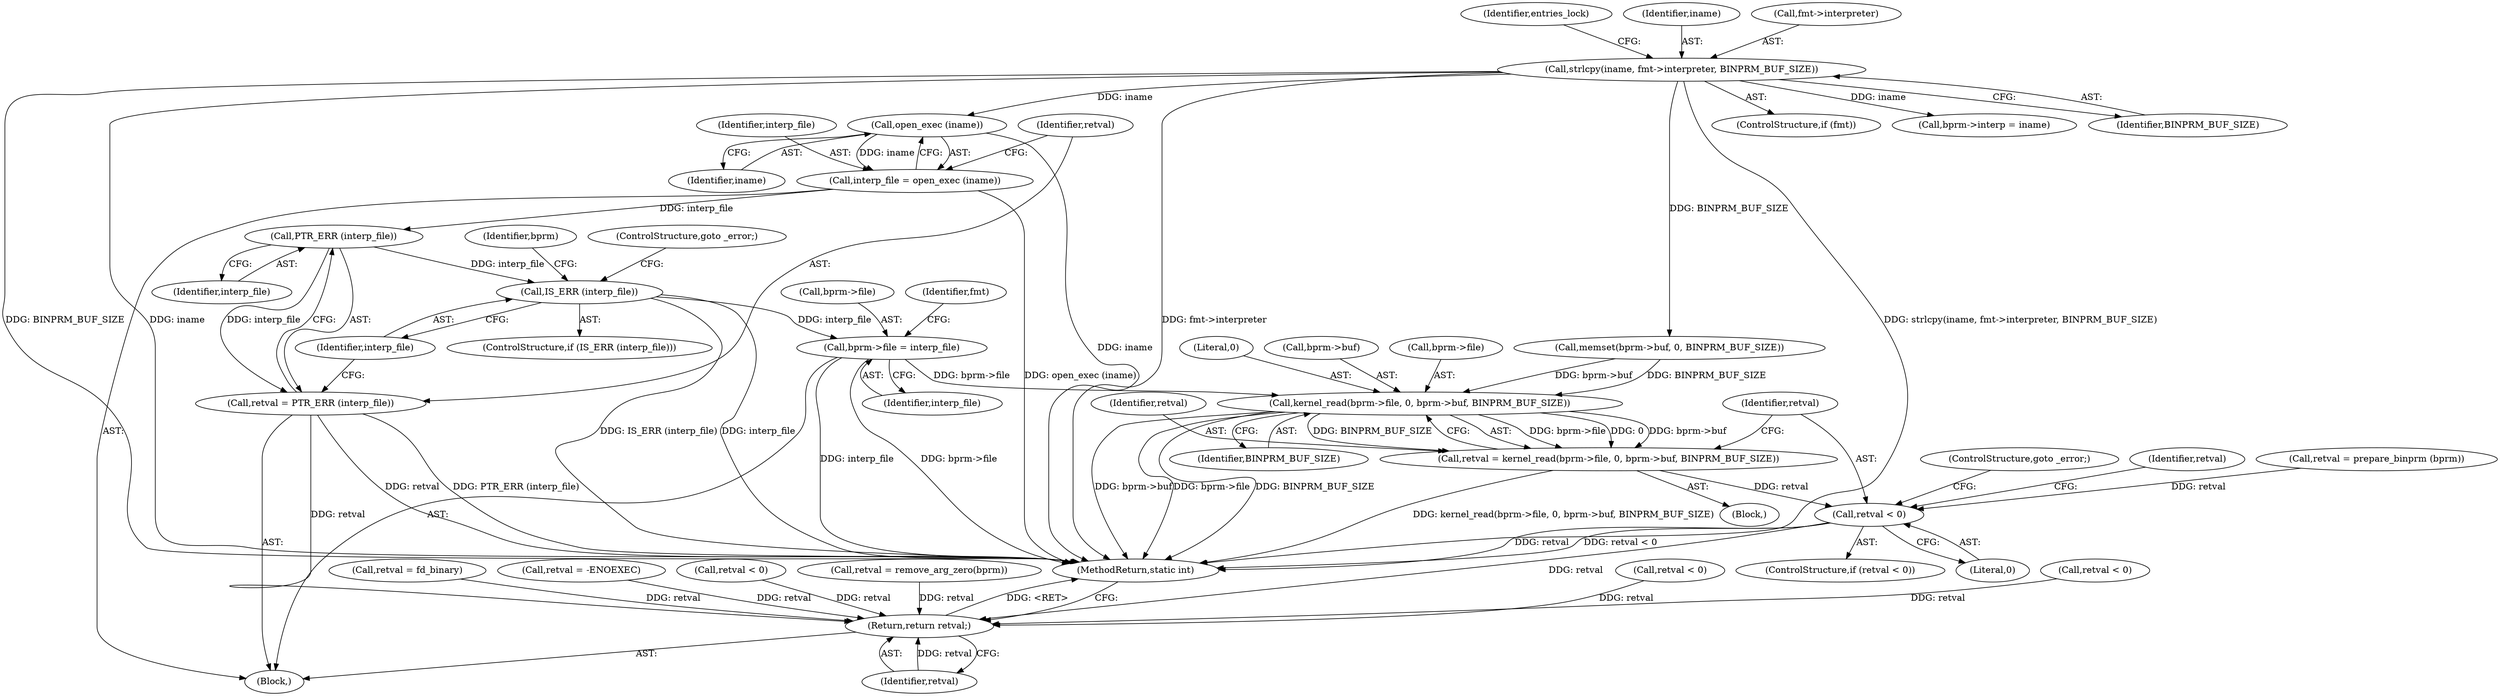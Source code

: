 digraph "0_linux_b66c5984017533316fd1951770302649baf1aa33@API" {
"1000276" [label="(Call,open_exec (iname))"];
"1000144" [label="(Call,strlcpy(iname, fmt->interpreter, BINPRM_BUF_SIZE))"];
"1000274" [label="(Call,interp_file = open_exec (iname))"];
"1000280" [label="(Call,PTR_ERR (interp_file))"];
"1000278" [label="(Call,retval = PTR_ERR (interp_file))"];
"1000335" [label="(Return,return retval;)"];
"1000283" [label="(Call,IS_ERR (interp_file))"];
"1000286" [label="(Call,bprm->file = interp_file)"];
"1000306" [label="(Call,kernel_read(bprm->file, 0, bprm->buf, BINPRM_BUF_SIZE))"];
"1000304" [label="(Call,retval = kernel_read(bprm->file, 0, bprm->buf, BINPRM_BUF_SIZE))"];
"1000321" [label="(Call,retval < 0)"];
"1000283" [label="(Call,IS_ERR (interp_file))"];
"1000294" [label="(Identifier,fmt)"];
"1000330" [label="(Call,retval < 0)"];
"1000288" [label="(Identifier,bprm)"];
"1000336" [label="(Identifier,retval)"];
"1000275" [label="(Identifier,interp_file)"];
"1000280" [label="(Call,PTR_ERR (interp_file))"];
"1000279" [label="(Identifier,retval)"];
"1000321" [label="(Call,retval < 0)"];
"1000285" [label="(ControlStructure,goto _error;)"];
"1000310" [label="(Literal,0)"];
"1000277" [label="(Identifier,iname)"];
"1000324" [label="(ControlStructure,goto _error;)"];
"1000320" [label="(ControlStructure,if (retval < 0))"];
"1000286" [label="(Call,bprm->file = interp_file)"];
"1000152" [label="(Identifier,entries_lock)"];
"1000314" [label="(Identifier,BINPRM_BUF_SIZE)"];
"1000142" [label="(ControlStructure,if (fmt))"];
"1000335" [label="(Return,return retval;)"];
"1000110" [label="(Block,)"];
"1000261" [label="(Call,retval < 0)"];
"1000269" [label="(Call,bprm->interp = iname)"];
"1000187" [label="(Call,retval = fd_binary)"];
"1000145" [label="(Identifier,iname)"];
"1000311" [label="(Call,bprm->buf)"];
"1000127" [label="(Call,retval = -ENOEXEC)"];
"1000144" [label="(Call,strlcpy(iname, fmt->interpreter, BINPRM_BUF_SIZE))"];
"1000281" [label="(Identifier,interp_file)"];
"1000146" [label="(Call,fmt->interpreter)"];
"1000290" [label="(Identifier,interp_file)"];
"1000306" [label="(Call,kernel_read(bprm->file, 0, bprm->buf, BINPRM_BUF_SIZE))"];
"1000284" [label="(Identifier,interp_file)"];
"1000245" [label="(Call,retval < 0)"];
"1000323" [label="(Literal,0)"];
"1000282" [label="(ControlStructure,if (IS_ERR (interp_file)))"];
"1000326" [label="(Identifier,retval)"];
"1000298" [label="(Call,memset(bprm->buf, 0, BINPRM_BUF_SIZE))"];
"1000149" [label="(Identifier,BINPRM_BUF_SIZE)"];
"1000297" [label="(Block,)"];
"1000287" [label="(Call,bprm->file)"];
"1000304" [label="(Call,retval = kernel_read(bprm->file, 0, bprm->buf, BINPRM_BUF_SIZE))"];
"1000355" [label="(MethodReturn,static int)"];
"1000305" [label="(Identifier,retval)"];
"1000278" [label="(Call,retval = PTR_ERR (interp_file))"];
"1000307" [label="(Call,bprm->file)"];
"1000322" [label="(Identifier,retval)"];
"1000316" [label="(Call,retval = prepare_binprm (bprm))"];
"1000276" [label="(Call,open_exec (iname))"];
"1000274" [label="(Call,interp_file = open_exec (iname))"];
"1000165" [label="(Call,retval = remove_arg_zero(bprm))"];
"1000276" -> "1000274"  [label="AST: "];
"1000276" -> "1000277"  [label="CFG: "];
"1000277" -> "1000276"  [label="AST: "];
"1000274" -> "1000276"  [label="CFG: "];
"1000276" -> "1000355"  [label="DDG: iname"];
"1000276" -> "1000274"  [label="DDG: iname"];
"1000144" -> "1000276"  [label="DDG: iname"];
"1000144" -> "1000142"  [label="AST: "];
"1000144" -> "1000149"  [label="CFG: "];
"1000145" -> "1000144"  [label="AST: "];
"1000146" -> "1000144"  [label="AST: "];
"1000149" -> "1000144"  [label="AST: "];
"1000152" -> "1000144"  [label="CFG: "];
"1000144" -> "1000355"  [label="DDG: strlcpy(iname, fmt->interpreter, BINPRM_BUF_SIZE)"];
"1000144" -> "1000355"  [label="DDG: BINPRM_BUF_SIZE"];
"1000144" -> "1000355"  [label="DDG: iname"];
"1000144" -> "1000355"  [label="DDG: fmt->interpreter"];
"1000144" -> "1000269"  [label="DDG: iname"];
"1000144" -> "1000298"  [label="DDG: BINPRM_BUF_SIZE"];
"1000274" -> "1000110"  [label="AST: "];
"1000275" -> "1000274"  [label="AST: "];
"1000279" -> "1000274"  [label="CFG: "];
"1000274" -> "1000355"  [label="DDG: open_exec (iname)"];
"1000274" -> "1000280"  [label="DDG: interp_file"];
"1000280" -> "1000278"  [label="AST: "];
"1000280" -> "1000281"  [label="CFG: "];
"1000281" -> "1000280"  [label="AST: "];
"1000278" -> "1000280"  [label="CFG: "];
"1000280" -> "1000278"  [label="DDG: interp_file"];
"1000280" -> "1000283"  [label="DDG: interp_file"];
"1000278" -> "1000110"  [label="AST: "];
"1000279" -> "1000278"  [label="AST: "];
"1000284" -> "1000278"  [label="CFG: "];
"1000278" -> "1000355"  [label="DDG: PTR_ERR (interp_file)"];
"1000278" -> "1000355"  [label="DDG: retval"];
"1000278" -> "1000335"  [label="DDG: retval"];
"1000335" -> "1000110"  [label="AST: "];
"1000335" -> "1000336"  [label="CFG: "];
"1000336" -> "1000335"  [label="AST: "];
"1000355" -> "1000335"  [label="CFG: "];
"1000335" -> "1000355"  [label="DDG: <RET>"];
"1000336" -> "1000335"  [label="DDG: retval"];
"1000187" -> "1000335"  [label="DDG: retval"];
"1000330" -> "1000335"  [label="DDG: retval"];
"1000165" -> "1000335"  [label="DDG: retval"];
"1000261" -> "1000335"  [label="DDG: retval"];
"1000321" -> "1000335"  [label="DDG: retval"];
"1000127" -> "1000335"  [label="DDG: retval"];
"1000245" -> "1000335"  [label="DDG: retval"];
"1000283" -> "1000282"  [label="AST: "];
"1000283" -> "1000284"  [label="CFG: "];
"1000284" -> "1000283"  [label="AST: "];
"1000285" -> "1000283"  [label="CFG: "];
"1000288" -> "1000283"  [label="CFG: "];
"1000283" -> "1000355"  [label="DDG: interp_file"];
"1000283" -> "1000355"  [label="DDG: IS_ERR (interp_file)"];
"1000283" -> "1000286"  [label="DDG: interp_file"];
"1000286" -> "1000110"  [label="AST: "];
"1000286" -> "1000290"  [label="CFG: "];
"1000287" -> "1000286"  [label="AST: "];
"1000290" -> "1000286"  [label="AST: "];
"1000294" -> "1000286"  [label="CFG: "];
"1000286" -> "1000355"  [label="DDG: interp_file"];
"1000286" -> "1000355"  [label="DDG: bprm->file"];
"1000286" -> "1000306"  [label="DDG: bprm->file"];
"1000306" -> "1000304"  [label="AST: "];
"1000306" -> "1000314"  [label="CFG: "];
"1000307" -> "1000306"  [label="AST: "];
"1000310" -> "1000306"  [label="AST: "];
"1000311" -> "1000306"  [label="AST: "];
"1000314" -> "1000306"  [label="AST: "];
"1000304" -> "1000306"  [label="CFG: "];
"1000306" -> "1000355"  [label="DDG: bprm->buf"];
"1000306" -> "1000355"  [label="DDG: bprm->file"];
"1000306" -> "1000355"  [label="DDG: BINPRM_BUF_SIZE"];
"1000306" -> "1000304"  [label="DDG: bprm->file"];
"1000306" -> "1000304"  [label="DDG: 0"];
"1000306" -> "1000304"  [label="DDG: bprm->buf"];
"1000306" -> "1000304"  [label="DDG: BINPRM_BUF_SIZE"];
"1000298" -> "1000306"  [label="DDG: bprm->buf"];
"1000298" -> "1000306"  [label="DDG: BINPRM_BUF_SIZE"];
"1000304" -> "1000297"  [label="AST: "];
"1000305" -> "1000304"  [label="AST: "];
"1000322" -> "1000304"  [label="CFG: "];
"1000304" -> "1000355"  [label="DDG: kernel_read(bprm->file, 0, bprm->buf, BINPRM_BUF_SIZE)"];
"1000304" -> "1000321"  [label="DDG: retval"];
"1000321" -> "1000320"  [label="AST: "];
"1000321" -> "1000323"  [label="CFG: "];
"1000322" -> "1000321"  [label="AST: "];
"1000323" -> "1000321"  [label="AST: "];
"1000324" -> "1000321"  [label="CFG: "];
"1000326" -> "1000321"  [label="CFG: "];
"1000321" -> "1000355"  [label="DDG: retval"];
"1000321" -> "1000355"  [label="DDG: retval < 0"];
"1000316" -> "1000321"  [label="DDG: retval"];
}

